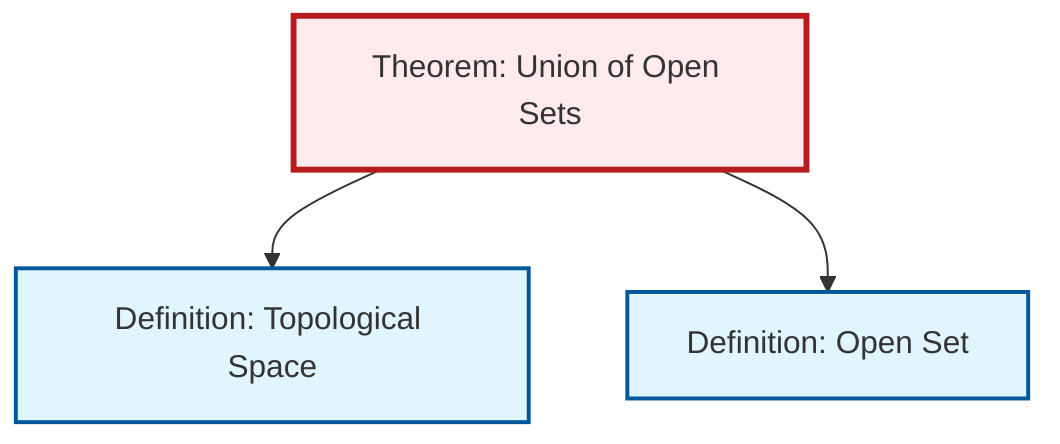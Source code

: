 graph TD
    classDef definition fill:#e1f5fe,stroke:#01579b,stroke-width:2px
    classDef theorem fill:#f3e5f5,stroke:#4a148c,stroke-width:2px
    classDef axiom fill:#fff3e0,stroke:#e65100,stroke-width:2px
    classDef example fill:#e8f5e9,stroke:#1b5e20,stroke-width:2px
    classDef current fill:#ffebee,stroke:#b71c1c,stroke-width:3px
    def-topological-space["Definition: Topological Space"]:::definition
    def-open-set["Definition: Open Set"]:::definition
    thm-union-open-sets["Theorem: Union of Open Sets"]:::theorem
    thm-union-open-sets --> def-topological-space
    thm-union-open-sets --> def-open-set
    class thm-union-open-sets current